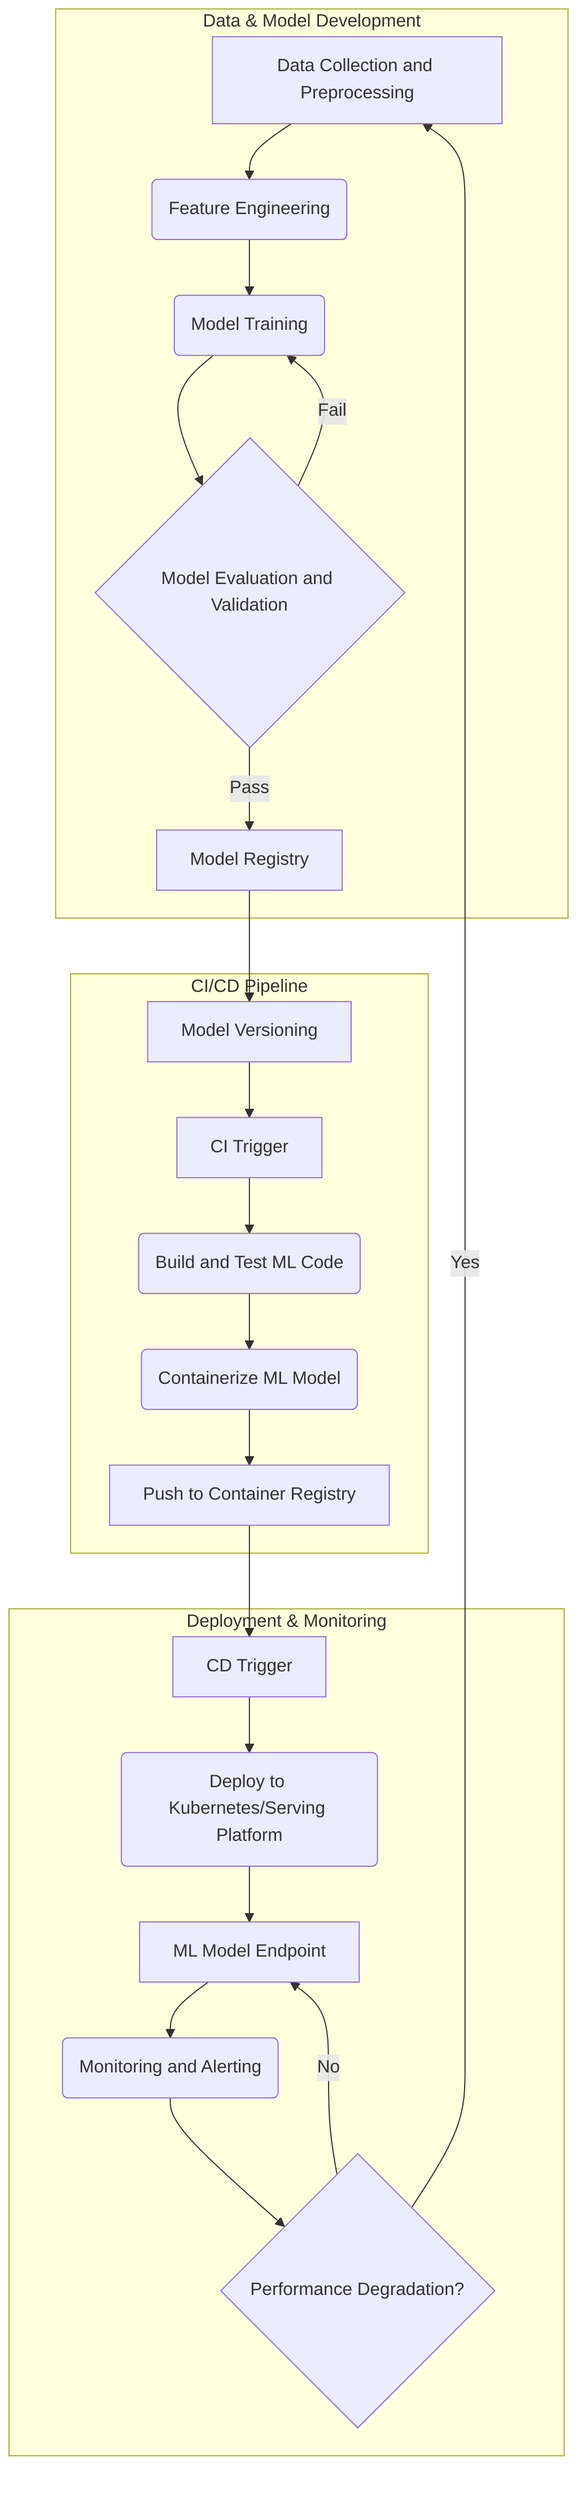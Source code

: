 graph TD
    subgraph Data & Model Development
        A[Data Collection and Preprocessing] --> B(Feature Engineering)
        B --> C(Model Training)
        C --> D{Model Evaluation and Validation}
        D -- Pass --> E[Model Registry]
        D -- Fail --> C
    end

    subgraph CI/CD Pipeline
        E --> F[Model Versioning]
        F --> G[CI Trigger]
        G --> H(Build and Test ML Code)
        H --> I(Containerize ML Model)
        I --> J[Push to Container Registry]
    end

    subgraph Deployment & Monitoring
        J --> K[CD Trigger]
        K --> L(Deploy to Kubernetes/Serving Platform)
        L --> M[ML Model Endpoint]
        M --> N(Monitoring and Alerting)
        N --> O{Performance Degradation?}
        O -- Yes --> A
        O -- No --> M
    end